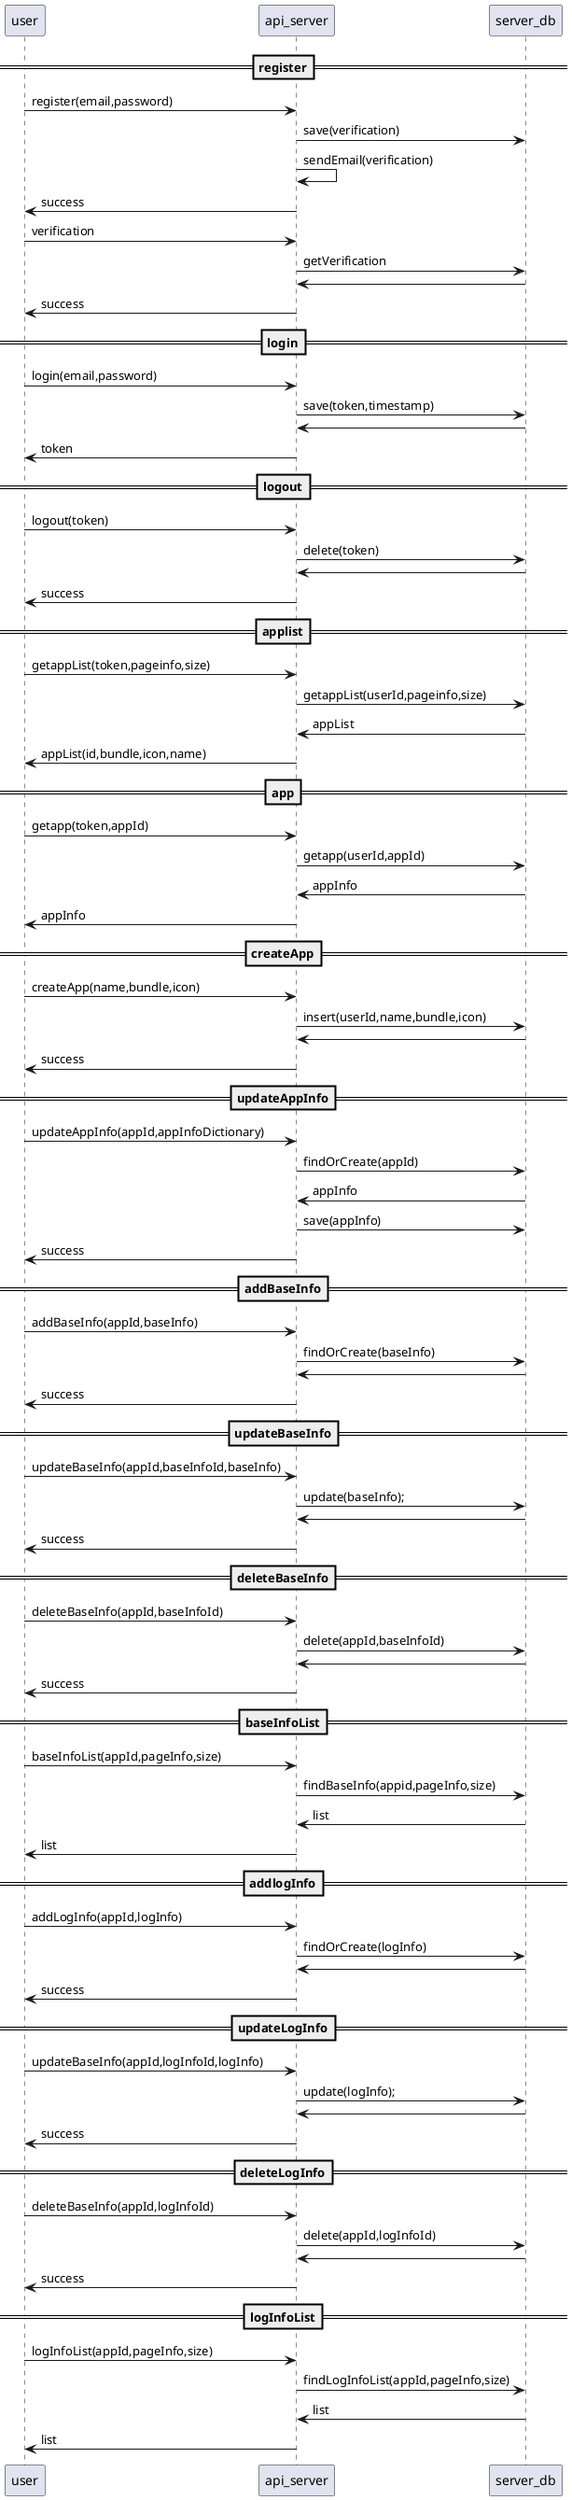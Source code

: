 @startuml
==register==
"user" as u -> "api_server" as a: register(email,password)
a-> "server_db" as db :save(verification)
a -> a:sendEmail(verification)
u <- a : success

u -> a : verification
a -> db: getVerification
a <- db
u <- a : success

==login==
u -> a : login(email,password)
a -> db : save(token,timestamp)
a <- db :
u <- a : token

==logout==
u -> a : logout(token)
a -> db : delete(token)
a <- db
u <- a : success

==applist==
u -> a : getappList(token,pageinfo,size)
a -> db: getappList(userId,pageinfo,size)
a <- db: appList
u <- a : appList(id,bundle,icon,name)

==app==
u -> a : getapp(token,appId)
a -> db : getapp(userId,appId)
a <- db : appInfo
u <- a : appInfo

==createApp==
u -> a : createApp(name,bundle,icon)
a -> db : insert(userId,name,bundle,icon)
a <- db
u <- a : success

==updateAppInfo==
u -> a : updateAppInfo(appId,appInfoDictionary)
a -> db : findOrCreate(appId)
a <- db : appInfo
a -> db : save(appInfo)
u <- a : success

==addBaseInfo==
u -> a : addBaseInfo(appId,baseInfo)
a -> db: findOrCreate(baseInfo)
a <- db:
u <- a : success

==updateBaseInfo==
u -> a : updateBaseInfo(appId,baseInfoId,baseInfo)
a -> db : update(baseInfo);
a <- db :
u <- a : success

==deleteBaseInfo==
u -> a : deleteBaseInfo(appId,baseInfoId)
a -> db : delete(appId,baseInfoId)
a <- db
u <- a : success

==baseInfoList==
u -> a : baseInfoList(appId,pageInfo,size)
a -> db : findBaseInfo(appid,pageInfo,size)
a <- db : list
u <- a  : list

==addlogInfo==
u -> a : addLogInfo(appId,logInfo)
a -> db: findOrCreate(logInfo)
a <- db:
u <- a : success

==updateLogInfo==
u -> a : updateBaseInfo(appId,logInfoId,logInfo)
a -> db : update(logInfo);
a <- db :
u <- a : success

==deleteLogInfo==
u -> a : deleteBaseInfo(appId,logInfoId)
a -> db : delete(appId,logInfoId)
a <- db
u <- a : success

==logInfoList==
u -> a : logInfoList(appId,pageInfo,size)
a -> db : findLogInfoList(appId,pageInfo,size)
a <- db : list
u <- a  : list

@enduml
